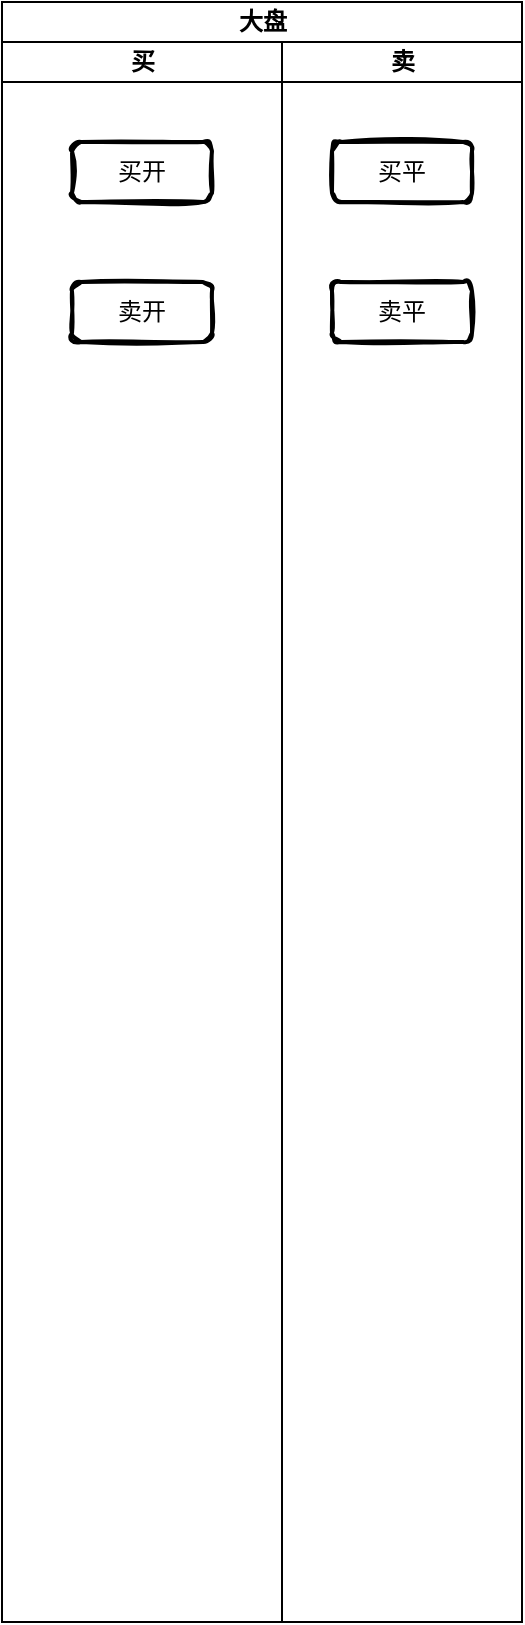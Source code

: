 <mxfile version="14.2.4" type="github">
  <diagram id="QEkaDKNe5u3lcsSj1PU2" name="Page-1">
    <mxGraphModel dx="1422" dy="772" grid="1" gridSize="10" guides="1" tooltips="1" connect="1" arrows="1" fold="1" page="1" pageScale="1" pageWidth="827" pageHeight="1169" math="0" shadow="0">
      <root>
        <mxCell id="0" />
        <mxCell id="1" parent="0" />
        <mxCell id="sF3u-E_3Z-FlMxOM7Llp-1" value="大盘" style="swimlane;html=1;childLayout=stackLayout;resizeParent=1;resizeParentMax=0;startSize=20;" vertex="1" parent="1">
          <mxGeometry x="210" y="90" width="260" height="810" as="geometry">
            <mxRectangle x="150" y="105" width="60" height="20" as="alternateBounds" />
          </mxGeometry>
        </mxCell>
        <mxCell id="sF3u-E_3Z-FlMxOM7Llp-2" value="买" style="swimlane;html=1;startSize=20;" vertex="1" parent="sF3u-E_3Z-FlMxOM7Llp-1">
          <mxGeometry y="20" width="140" height="790" as="geometry" />
        </mxCell>
        <mxCell id="sF3u-E_3Z-FlMxOM7Llp-5" value="买开" style="rounded=1;whiteSpace=wrap;html=1;strokeWidth=2;fillWeight=4;hachureGap=8;hachureAngle=45;sketch=1;fillColor=none;" vertex="1" parent="sF3u-E_3Z-FlMxOM7Llp-2">
          <mxGeometry x="35" y="50" width="70" height="30" as="geometry" />
        </mxCell>
        <mxCell id="sF3u-E_3Z-FlMxOM7Llp-6" value="卖开" style="rounded=1;whiteSpace=wrap;html=1;strokeWidth=2;fillWeight=4;hachureGap=8;hachureAngle=45;sketch=1;fillColor=none;" vertex="1" parent="sF3u-E_3Z-FlMxOM7Llp-2">
          <mxGeometry x="35" y="120" width="70" height="30" as="geometry" />
        </mxCell>
        <mxCell id="sF3u-E_3Z-FlMxOM7Llp-3" value="卖" style="swimlane;html=1;startSize=20;" vertex="1" parent="sF3u-E_3Z-FlMxOM7Llp-1">
          <mxGeometry x="140" y="20" width="120" height="790" as="geometry" />
        </mxCell>
        <mxCell id="sF3u-E_3Z-FlMxOM7Llp-7" value="买平" style="rounded=1;whiteSpace=wrap;html=1;strokeWidth=2;fillWeight=4;hachureGap=8;hachureAngle=45;sketch=1;fillColor=none;" vertex="1" parent="sF3u-E_3Z-FlMxOM7Llp-3">
          <mxGeometry x="25" y="50" width="70" height="30" as="geometry" />
        </mxCell>
        <mxCell id="sF3u-E_3Z-FlMxOM7Llp-8" value="卖平" style="rounded=1;whiteSpace=wrap;html=1;strokeWidth=2;fillWeight=4;hachureGap=8;hachureAngle=45;sketch=1;fillColor=none;" vertex="1" parent="sF3u-E_3Z-FlMxOM7Llp-3">
          <mxGeometry x="25" y="120" width="70" height="30" as="geometry" />
        </mxCell>
      </root>
    </mxGraphModel>
  </diagram>
</mxfile>
